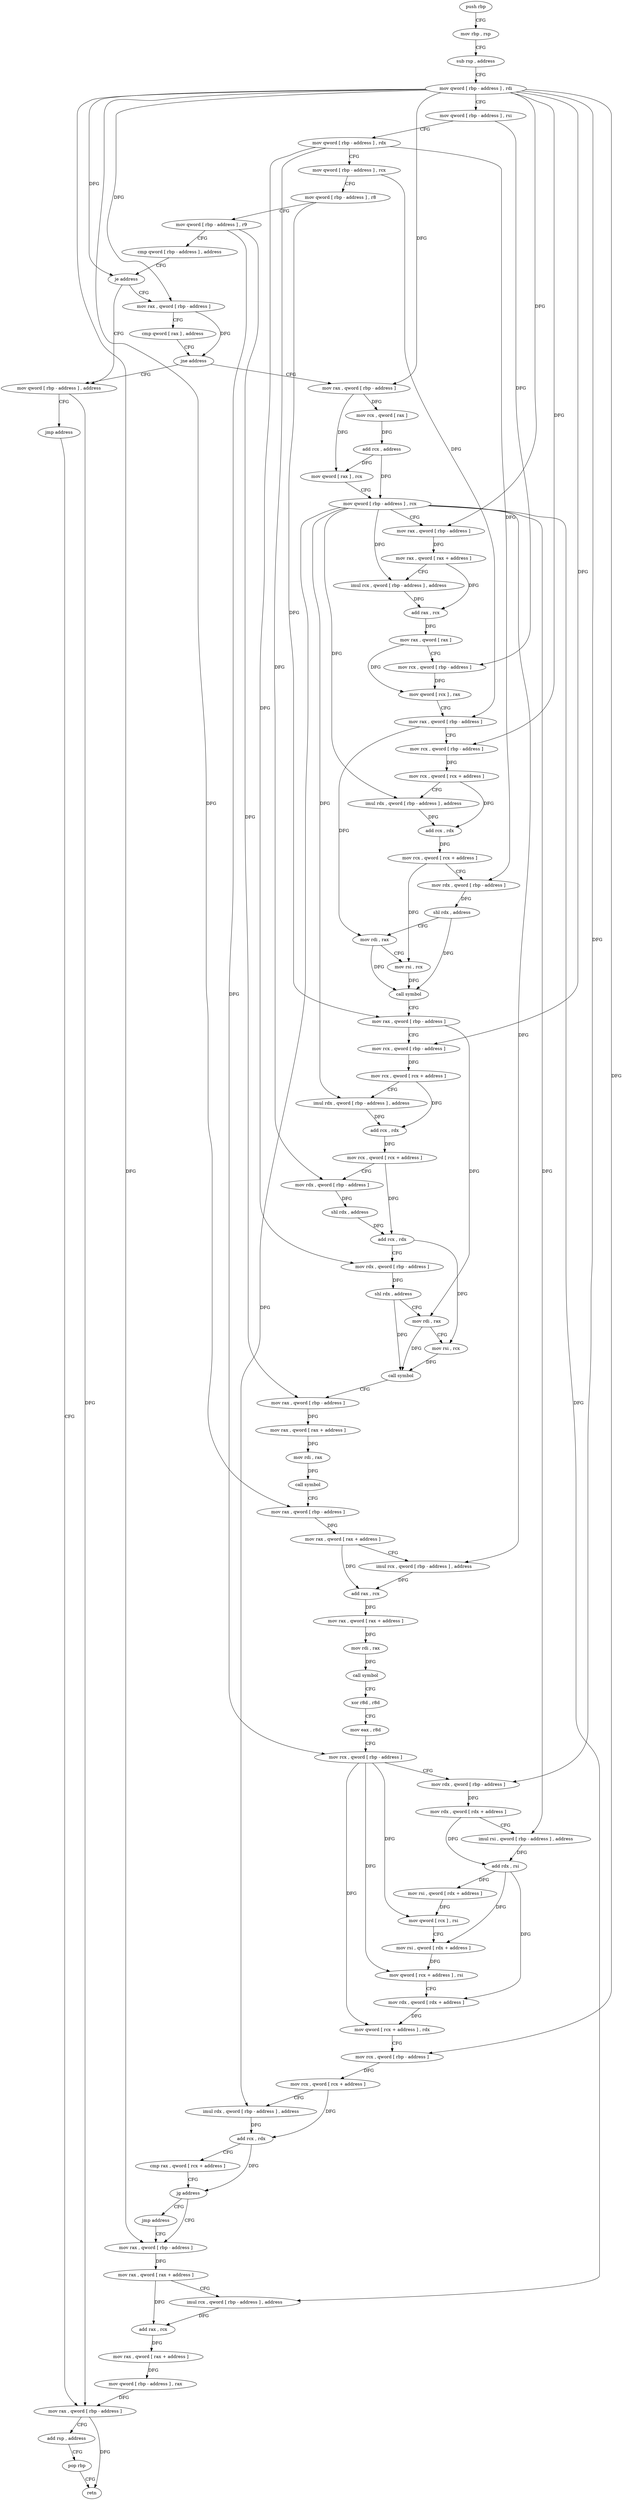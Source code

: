 digraph "func" {
"4322080" [label = "push rbp" ]
"4322081" [label = "mov rbp , rsp" ]
"4322084" [label = "sub rsp , address" ]
"4322088" [label = "mov qword [ rbp - address ] , rdi" ]
"4322092" [label = "mov qword [ rbp - address ] , rsi" ]
"4322096" [label = "mov qword [ rbp - address ] , rdx" ]
"4322100" [label = "mov qword [ rbp - address ] , rcx" ]
"4322104" [label = "mov qword [ rbp - address ] , r8" ]
"4322108" [label = "mov qword [ rbp - address ] , r9" ]
"4322112" [label = "cmp qword [ rbp - address ] , address" ]
"4322117" [label = "je address" ]
"4322137" [label = "mov qword [ rbp - address ] , address" ]
"4322123" [label = "mov rax , qword [ rbp - address ]" ]
"4322145" [label = "jmp address" ]
"4322463" [label = "mov rax , qword [ rbp - address ]" ]
"4322127" [label = "cmp qword [ rax ] , address" ]
"4322131" [label = "jne address" ]
"4322150" [label = "mov rax , qword [ rbp - address ]" ]
"4322467" [label = "add rsp , address" ]
"4322471" [label = "pop rbp" ]
"4322472" [label = "retn" ]
"4322154" [label = "mov rcx , qword [ rax ]" ]
"4322157" [label = "add rcx , address" ]
"4322164" [label = "mov qword [ rax ] , rcx" ]
"4322167" [label = "mov qword [ rbp - address ] , rcx" ]
"4322171" [label = "mov rax , qword [ rbp - address ]" ]
"4322175" [label = "mov rax , qword [ rax + address ]" ]
"4322179" [label = "imul rcx , qword [ rbp - address ] , address" ]
"4322187" [label = "add rax , rcx" ]
"4322190" [label = "mov rax , qword [ rax ]" ]
"4322193" [label = "mov rcx , qword [ rbp - address ]" ]
"4322197" [label = "mov qword [ rcx ] , rax" ]
"4322200" [label = "mov rax , qword [ rbp - address ]" ]
"4322204" [label = "mov rcx , qword [ rbp - address ]" ]
"4322208" [label = "mov rcx , qword [ rcx + address ]" ]
"4322212" [label = "imul rdx , qword [ rbp - address ] , address" ]
"4322220" [label = "add rcx , rdx" ]
"4322223" [label = "mov rcx , qword [ rcx + address ]" ]
"4322227" [label = "mov rdx , qword [ rbp - address ]" ]
"4322231" [label = "shl rdx , address" ]
"4322235" [label = "mov rdi , rax" ]
"4322238" [label = "mov rsi , rcx" ]
"4322241" [label = "call symbol" ]
"4322246" [label = "mov rax , qword [ rbp - address ]" ]
"4322250" [label = "mov rcx , qword [ rbp - address ]" ]
"4322254" [label = "mov rcx , qword [ rcx + address ]" ]
"4322258" [label = "imul rdx , qword [ rbp - address ] , address" ]
"4322266" [label = "add rcx , rdx" ]
"4322269" [label = "mov rcx , qword [ rcx + address ]" ]
"4322273" [label = "mov rdx , qword [ rbp - address ]" ]
"4322277" [label = "shl rdx , address" ]
"4322281" [label = "add rcx , rdx" ]
"4322284" [label = "mov rdx , qword [ rbp - address ]" ]
"4322288" [label = "shl rdx , address" ]
"4322292" [label = "mov rdi , rax" ]
"4322295" [label = "mov rsi , rcx" ]
"4322298" [label = "call symbol" ]
"4322303" [label = "mov rax , qword [ rbp - address ]" ]
"4322307" [label = "mov rax , qword [ rax + address ]" ]
"4322311" [label = "mov rdi , rax" ]
"4322314" [label = "call symbol" ]
"4322319" [label = "mov rax , qword [ rbp - address ]" ]
"4322323" [label = "mov rax , qword [ rax + address ]" ]
"4322327" [label = "imul rcx , qword [ rbp - address ] , address" ]
"4322335" [label = "add rax , rcx" ]
"4322338" [label = "mov rax , qword [ rax + address ]" ]
"4322342" [label = "mov rdi , rax" ]
"4322345" [label = "call symbol" ]
"4322350" [label = "xor r8d , r8d" ]
"4322353" [label = "mov eax , r8d" ]
"4322356" [label = "mov rcx , qword [ rbp - address ]" ]
"4322360" [label = "mov rdx , qword [ rbp - address ]" ]
"4322364" [label = "mov rdx , qword [ rdx + address ]" ]
"4322368" [label = "imul rsi , qword [ rbp - address ] , address" ]
"4322376" [label = "add rdx , rsi" ]
"4322379" [label = "mov rsi , qword [ rdx + address ]" ]
"4322383" [label = "mov qword [ rcx ] , rsi" ]
"4322386" [label = "mov rsi , qword [ rdx + address ]" ]
"4322390" [label = "mov qword [ rcx + address ] , rsi" ]
"4322394" [label = "mov rdx , qword [ rdx + address ]" ]
"4322398" [label = "mov qword [ rcx + address ] , rdx" ]
"4322402" [label = "mov rcx , qword [ rbp - address ]" ]
"4322406" [label = "mov rcx , qword [ rcx + address ]" ]
"4322410" [label = "imul rdx , qword [ rbp - address ] , address" ]
"4322418" [label = "add rcx , rdx" ]
"4322421" [label = "cmp rax , qword [ rcx + address ]" ]
"4322425" [label = "jg address" ]
"4322436" [label = "mov rax , qword [ rbp - address ]" ]
"4322431" [label = "jmp address" ]
"4322440" [label = "mov rax , qword [ rax + address ]" ]
"4322444" [label = "imul rcx , qword [ rbp - address ] , address" ]
"4322452" [label = "add rax , rcx" ]
"4322455" [label = "mov rax , qword [ rax + address ]" ]
"4322459" [label = "mov qword [ rbp - address ] , rax" ]
"4322080" -> "4322081" [ label = "CFG" ]
"4322081" -> "4322084" [ label = "CFG" ]
"4322084" -> "4322088" [ label = "CFG" ]
"4322088" -> "4322092" [ label = "CFG" ]
"4322088" -> "4322117" [ label = "DFG" ]
"4322088" -> "4322123" [ label = "DFG" ]
"4322088" -> "4322150" [ label = "DFG" ]
"4322088" -> "4322171" [ label = "DFG" ]
"4322088" -> "4322204" [ label = "DFG" ]
"4322088" -> "4322250" [ label = "DFG" ]
"4322088" -> "4322319" [ label = "DFG" ]
"4322088" -> "4322360" [ label = "DFG" ]
"4322088" -> "4322402" [ label = "DFG" ]
"4322088" -> "4322436" [ label = "DFG" ]
"4322092" -> "4322096" [ label = "CFG" ]
"4322092" -> "4322193" [ label = "DFG" ]
"4322096" -> "4322100" [ label = "CFG" ]
"4322096" -> "4322227" [ label = "DFG" ]
"4322096" -> "4322273" [ label = "DFG" ]
"4322096" -> "4322284" [ label = "DFG" ]
"4322100" -> "4322104" [ label = "CFG" ]
"4322100" -> "4322200" [ label = "DFG" ]
"4322104" -> "4322108" [ label = "CFG" ]
"4322104" -> "4322246" [ label = "DFG" ]
"4322108" -> "4322112" [ label = "CFG" ]
"4322108" -> "4322303" [ label = "DFG" ]
"4322108" -> "4322356" [ label = "DFG" ]
"4322112" -> "4322117" [ label = "CFG" ]
"4322117" -> "4322137" [ label = "CFG" ]
"4322117" -> "4322123" [ label = "CFG" ]
"4322137" -> "4322145" [ label = "CFG" ]
"4322137" -> "4322463" [ label = "DFG" ]
"4322123" -> "4322127" [ label = "CFG" ]
"4322123" -> "4322131" [ label = "DFG" ]
"4322145" -> "4322463" [ label = "CFG" ]
"4322463" -> "4322467" [ label = "CFG" ]
"4322463" -> "4322472" [ label = "DFG" ]
"4322127" -> "4322131" [ label = "CFG" ]
"4322131" -> "4322150" [ label = "CFG" ]
"4322131" -> "4322137" [ label = "CFG" ]
"4322150" -> "4322154" [ label = "DFG" ]
"4322150" -> "4322164" [ label = "DFG" ]
"4322467" -> "4322471" [ label = "CFG" ]
"4322471" -> "4322472" [ label = "CFG" ]
"4322154" -> "4322157" [ label = "DFG" ]
"4322157" -> "4322164" [ label = "DFG" ]
"4322157" -> "4322167" [ label = "DFG" ]
"4322164" -> "4322167" [ label = "CFG" ]
"4322167" -> "4322171" [ label = "CFG" ]
"4322167" -> "4322179" [ label = "DFG" ]
"4322167" -> "4322212" [ label = "DFG" ]
"4322167" -> "4322258" [ label = "DFG" ]
"4322167" -> "4322327" [ label = "DFG" ]
"4322167" -> "4322368" [ label = "DFG" ]
"4322167" -> "4322410" [ label = "DFG" ]
"4322167" -> "4322444" [ label = "DFG" ]
"4322171" -> "4322175" [ label = "DFG" ]
"4322175" -> "4322179" [ label = "CFG" ]
"4322175" -> "4322187" [ label = "DFG" ]
"4322179" -> "4322187" [ label = "DFG" ]
"4322187" -> "4322190" [ label = "DFG" ]
"4322190" -> "4322193" [ label = "CFG" ]
"4322190" -> "4322197" [ label = "DFG" ]
"4322193" -> "4322197" [ label = "DFG" ]
"4322197" -> "4322200" [ label = "CFG" ]
"4322200" -> "4322204" [ label = "CFG" ]
"4322200" -> "4322235" [ label = "DFG" ]
"4322204" -> "4322208" [ label = "DFG" ]
"4322208" -> "4322212" [ label = "CFG" ]
"4322208" -> "4322220" [ label = "DFG" ]
"4322212" -> "4322220" [ label = "DFG" ]
"4322220" -> "4322223" [ label = "DFG" ]
"4322223" -> "4322227" [ label = "CFG" ]
"4322223" -> "4322238" [ label = "DFG" ]
"4322227" -> "4322231" [ label = "DFG" ]
"4322231" -> "4322235" [ label = "CFG" ]
"4322231" -> "4322241" [ label = "DFG" ]
"4322235" -> "4322238" [ label = "CFG" ]
"4322235" -> "4322241" [ label = "DFG" ]
"4322238" -> "4322241" [ label = "DFG" ]
"4322241" -> "4322246" [ label = "CFG" ]
"4322246" -> "4322250" [ label = "CFG" ]
"4322246" -> "4322292" [ label = "DFG" ]
"4322250" -> "4322254" [ label = "DFG" ]
"4322254" -> "4322258" [ label = "CFG" ]
"4322254" -> "4322266" [ label = "DFG" ]
"4322258" -> "4322266" [ label = "DFG" ]
"4322266" -> "4322269" [ label = "DFG" ]
"4322269" -> "4322273" [ label = "CFG" ]
"4322269" -> "4322281" [ label = "DFG" ]
"4322273" -> "4322277" [ label = "DFG" ]
"4322277" -> "4322281" [ label = "DFG" ]
"4322281" -> "4322284" [ label = "CFG" ]
"4322281" -> "4322295" [ label = "DFG" ]
"4322284" -> "4322288" [ label = "DFG" ]
"4322288" -> "4322292" [ label = "CFG" ]
"4322288" -> "4322298" [ label = "DFG" ]
"4322292" -> "4322295" [ label = "CFG" ]
"4322292" -> "4322298" [ label = "DFG" ]
"4322295" -> "4322298" [ label = "DFG" ]
"4322298" -> "4322303" [ label = "CFG" ]
"4322303" -> "4322307" [ label = "DFG" ]
"4322307" -> "4322311" [ label = "DFG" ]
"4322311" -> "4322314" [ label = "DFG" ]
"4322314" -> "4322319" [ label = "CFG" ]
"4322319" -> "4322323" [ label = "DFG" ]
"4322323" -> "4322327" [ label = "CFG" ]
"4322323" -> "4322335" [ label = "DFG" ]
"4322327" -> "4322335" [ label = "DFG" ]
"4322335" -> "4322338" [ label = "DFG" ]
"4322338" -> "4322342" [ label = "DFG" ]
"4322342" -> "4322345" [ label = "DFG" ]
"4322345" -> "4322350" [ label = "CFG" ]
"4322350" -> "4322353" [ label = "CFG" ]
"4322353" -> "4322356" [ label = "CFG" ]
"4322356" -> "4322360" [ label = "CFG" ]
"4322356" -> "4322383" [ label = "DFG" ]
"4322356" -> "4322390" [ label = "DFG" ]
"4322356" -> "4322398" [ label = "DFG" ]
"4322360" -> "4322364" [ label = "DFG" ]
"4322364" -> "4322368" [ label = "CFG" ]
"4322364" -> "4322376" [ label = "DFG" ]
"4322368" -> "4322376" [ label = "DFG" ]
"4322376" -> "4322379" [ label = "DFG" ]
"4322376" -> "4322386" [ label = "DFG" ]
"4322376" -> "4322394" [ label = "DFG" ]
"4322379" -> "4322383" [ label = "DFG" ]
"4322383" -> "4322386" [ label = "CFG" ]
"4322386" -> "4322390" [ label = "DFG" ]
"4322390" -> "4322394" [ label = "CFG" ]
"4322394" -> "4322398" [ label = "DFG" ]
"4322398" -> "4322402" [ label = "CFG" ]
"4322402" -> "4322406" [ label = "DFG" ]
"4322406" -> "4322410" [ label = "CFG" ]
"4322406" -> "4322418" [ label = "DFG" ]
"4322410" -> "4322418" [ label = "DFG" ]
"4322418" -> "4322421" [ label = "CFG" ]
"4322418" -> "4322425" [ label = "DFG" ]
"4322421" -> "4322425" [ label = "CFG" ]
"4322425" -> "4322436" [ label = "CFG" ]
"4322425" -> "4322431" [ label = "CFG" ]
"4322436" -> "4322440" [ label = "DFG" ]
"4322431" -> "4322436" [ label = "CFG" ]
"4322440" -> "4322444" [ label = "CFG" ]
"4322440" -> "4322452" [ label = "DFG" ]
"4322444" -> "4322452" [ label = "DFG" ]
"4322452" -> "4322455" [ label = "DFG" ]
"4322455" -> "4322459" [ label = "DFG" ]
"4322459" -> "4322463" [ label = "DFG" ]
}
